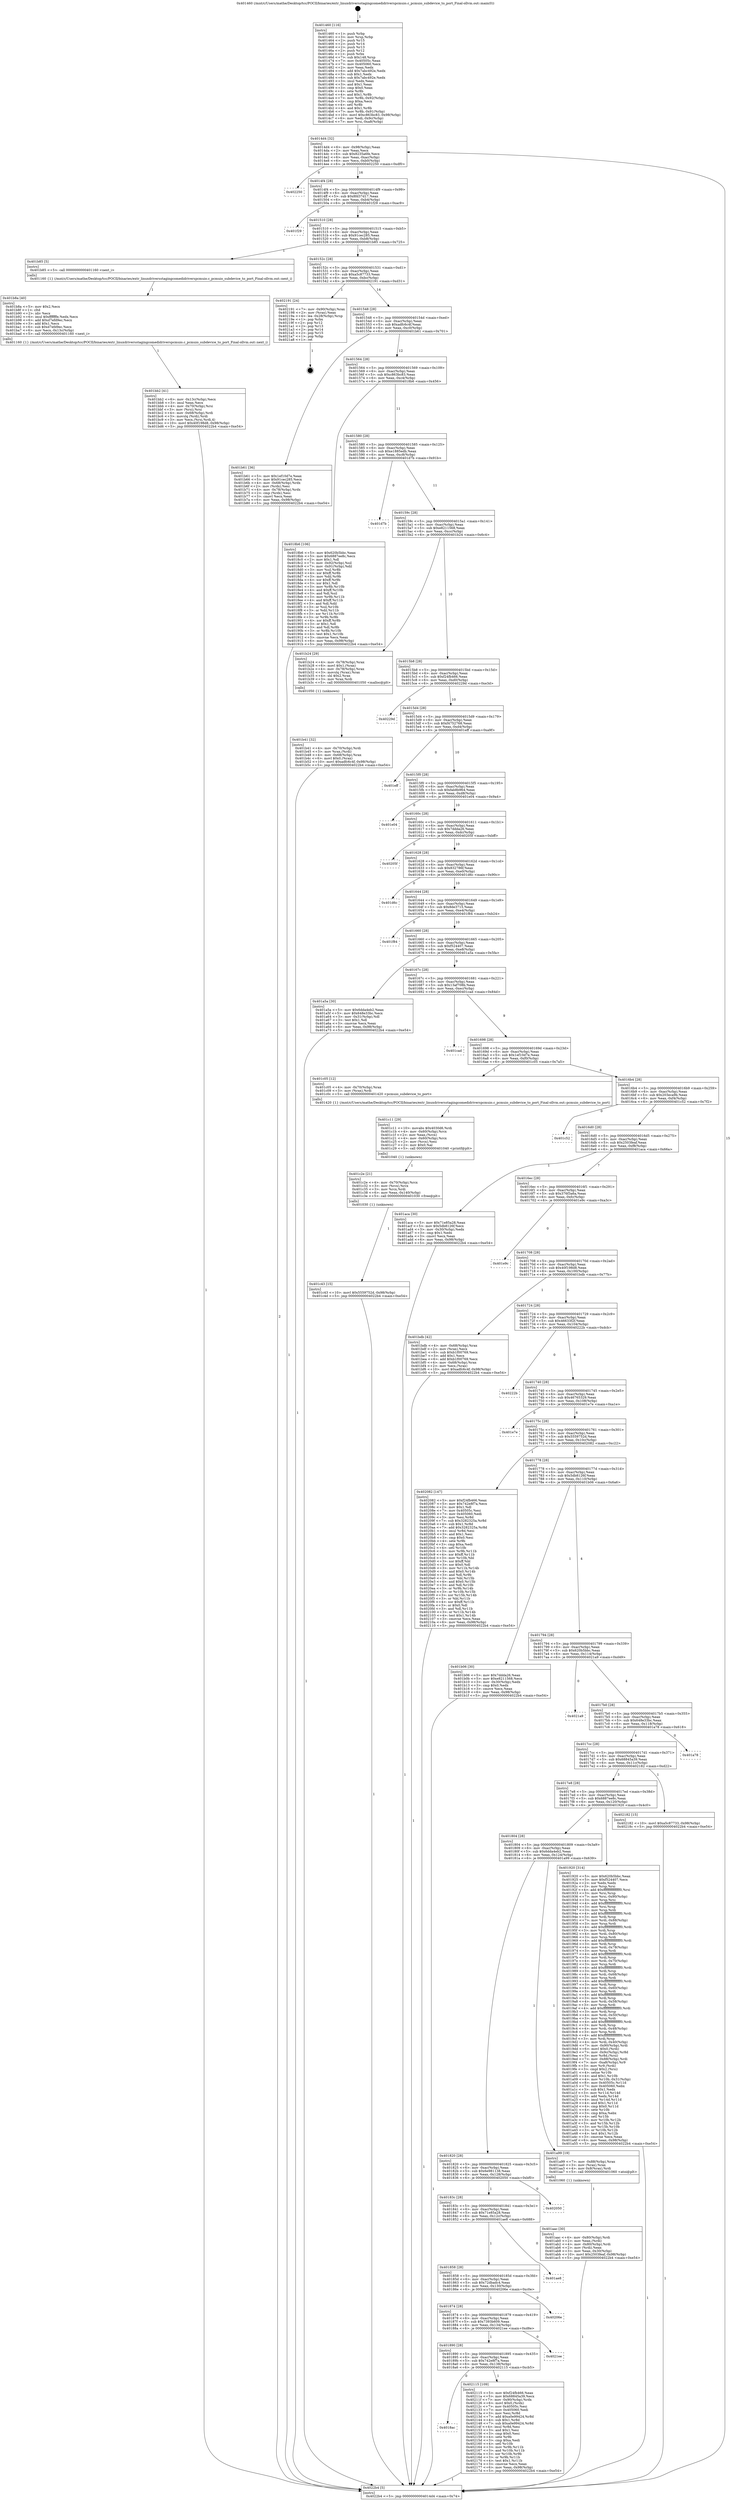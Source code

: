 digraph "0x401460" {
  label = "0x401460 (/mnt/c/Users/mathe/Desktop/tcc/POCII/binaries/extr_linuxdriversstagingcomedidriverspcmuio.c_pcmuio_subdevice_to_port_Final-ollvm.out::main(0))"
  labelloc = "t"
  node[shape=record]

  Entry [label="",width=0.3,height=0.3,shape=circle,fillcolor=black,style=filled]
  "0x4014d4" [label="{
     0x4014d4 [32]\l
     | [instrs]\l
     &nbsp;&nbsp;0x4014d4 \<+6\>: mov -0x98(%rbp),%eax\l
     &nbsp;&nbsp;0x4014da \<+2\>: mov %eax,%ecx\l
     &nbsp;&nbsp;0x4014dc \<+6\>: sub $0x8235a6fe,%ecx\l
     &nbsp;&nbsp;0x4014e2 \<+6\>: mov %eax,-0xac(%rbp)\l
     &nbsp;&nbsp;0x4014e8 \<+6\>: mov %ecx,-0xb0(%rbp)\l
     &nbsp;&nbsp;0x4014ee \<+6\>: je 0000000000402250 \<main+0xdf0\>\l
  }"]
  "0x402250" [label="{
     0x402250\l
  }", style=dashed]
  "0x4014f4" [label="{
     0x4014f4 [28]\l
     | [instrs]\l
     &nbsp;&nbsp;0x4014f4 \<+5\>: jmp 00000000004014f9 \<main+0x99\>\l
     &nbsp;&nbsp;0x4014f9 \<+6\>: mov -0xac(%rbp),%eax\l
     &nbsp;&nbsp;0x4014ff \<+5\>: sub $0x8fd37d17,%eax\l
     &nbsp;&nbsp;0x401504 \<+6\>: mov %eax,-0xb4(%rbp)\l
     &nbsp;&nbsp;0x40150a \<+6\>: je 0000000000401f29 \<main+0xac9\>\l
  }"]
  Exit [label="",width=0.3,height=0.3,shape=circle,fillcolor=black,style=filled,peripheries=2]
  "0x401f29" [label="{
     0x401f29\l
  }", style=dashed]
  "0x401510" [label="{
     0x401510 [28]\l
     | [instrs]\l
     &nbsp;&nbsp;0x401510 \<+5\>: jmp 0000000000401515 \<main+0xb5\>\l
     &nbsp;&nbsp;0x401515 \<+6\>: mov -0xac(%rbp),%eax\l
     &nbsp;&nbsp;0x40151b \<+5\>: sub $0x91cec285,%eax\l
     &nbsp;&nbsp;0x401520 \<+6\>: mov %eax,-0xb8(%rbp)\l
     &nbsp;&nbsp;0x401526 \<+6\>: je 0000000000401b85 \<main+0x725\>\l
  }"]
  "0x4018ac" [label="{
     0x4018ac\l
  }", style=dashed]
  "0x401b85" [label="{
     0x401b85 [5]\l
     | [instrs]\l
     &nbsp;&nbsp;0x401b85 \<+5\>: call 0000000000401160 \<next_i\>\l
     | [calls]\l
     &nbsp;&nbsp;0x401160 \{1\} (/mnt/c/Users/mathe/Desktop/tcc/POCII/binaries/extr_linuxdriversstagingcomedidriverspcmuio.c_pcmuio_subdevice_to_port_Final-ollvm.out::next_i)\l
  }"]
  "0x40152c" [label="{
     0x40152c [28]\l
     | [instrs]\l
     &nbsp;&nbsp;0x40152c \<+5\>: jmp 0000000000401531 \<main+0xd1\>\l
     &nbsp;&nbsp;0x401531 \<+6\>: mov -0xac(%rbp),%eax\l
     &nbsp;&nbsp;0x401537 \<+5\>: sub $0xa5c87733,%eax\l
     &nbsp;&nbsp;0x40153c \<+6\>: mov %eax,-0xbc(%rbp)\l
     &nbsp;&nbsp;0x401542 \<+6\>: je 0000000000402191 \<main+0xd31\>\l
  }"]
  "0x402115" [label="{
     0x402115 [109]\l
     | [instrs]\l
     &nbsp;&nbsp;0x402115 \<+5\>: mov $0xf24fb466,%eax\l
     &nbsp;&nbsp;0x40211a \<+5\>: mov $0x68845a39,%ecx\l
     &nbsp;&nbsp;0x40211f \<+7\>: mov -0x90(%rbp),%rdx\l
     &nbsp;&nbsp;0x402126 \<+6\>: movl $0x0,(%rdx)\l
     &nbsp;&nbsp;0x40212c \<+7\>: mov 0x40505c,%esi\l
     &nbsp;&nbsp;0x402133 \<+7\>: mov 0x405060,%edi\l
     &nbsp;&nbsp;0x40213a \<+3\>: mov %esi,%r8d\l
     &nbsp;&nbsp;0x40213d \<+7\>: add $0xa0e99424,%r8d\l
     &nbsp;&nbsp;0x402144 \<+4\>: sub $0x1,%r8d\l
     &nbsp;&nbsp;0x402148 \<+7\>: sub $0xa0e99424,%r8d\l
     &nbsp;&nbsp;0x40214f \<+4\>: imul %r8d,%esi\l
     &nbsp;&nbsp;0x402153 \<+3\>: and $0x1,%esi\l
     &nbsp;&nbsp;0x402156 \<+3\>: cmp $0x0,%esi\l
     &nbsp;&nbsp;0x402159 \<+4\>: sete %r9b\l
     &nbsp;&nbsp;0x40215d \<+3\>: cmp $0xa,%edi\l
     &nbsp;&nbsp;0x402160 \<+4\>: setl %r10b\l
     &nbsp;&nbsp;0x402164 \<+3\>: mov %r9b,%r11b\l
     &nbsp;&nbsp;0x402167 \<+3\>: and %r10b,%r11b\l
     &nbsp;&nbsp;0x40216a \<+3\>: xor %r10b,%r9b\l
     &nbsp;&nbsp;0x40216d \<+3\>: or %r9b,%r11b\l
     &nbsp;&nbsp;0x402170 \<+4\>: test $0x1,%r11b\l
     &nbsp;&nbsp;0x402174 \<+3\>: cmovne %ecx,%eax\l
     &nbsp;&nbsp;0x402177 \<+6\>: mov %eax,-0x98(%rbp)\l
     &nbsp;&nbsp;0x40217d \<+5\>: jmp 00000000004022b4 \<main+0xe54\>\l
  }"]
  "0x402191" [label="{
     0x402191 [24]\l
     | [instrs]\l
     &nbsp;&nbsp;0x402191 \<+7\>: mov -0x90(%rbp),%rax\l
     &nbsp;&nbsp;0x402198 \<+2\>: mov (%rax),%eax\l
     &nbsp;&nbsp;0x40219a \<+4\>: lea -0x28(%rbp),%rsp\l
     &nbsp;&nbsp;0x40219e \<+1\>: pop %rbx\l
     &nbsp;&nbsp;0x40219f \<+2\>: pop %r12\l
     &nbsp;&nbsp;0x4021a1 \<+2\>: pop %r13\l
     &nbsp;&nbsp;0x4021a3 \<+2\>: pop %r14\l
     &nbsp;&nbsp;0x4021a5 \<+2\>: pop %r15\l
     &nbsp;&nbsp;0x4021a7 \<+1\>: pop %rbp\l
     &nbsp;&nbsp;0x4021a8 \<+1\>: ret\l
  }"]
  "0x401548" [label="{
     0x401548 [28]\l
     | [instrs]\l
     &nbsp;&nbsp;0x401548 \<+5\>: jmp 000000000040154d \<main+0xed\>\l
     &nbsp;&nbsp;0x40154d \<+6\>: mov -0xac(%rbp),%eax\l
     &nbsp;&nbsp;0x401553 \<+5\>: sub $0xadfc6c4f,%eax\l
     &nbsp;&nbsp;0x401558 \<+6\>: mov %eax,-0xc0(%rbp)\l
     &nbsp;&nbsp;0x40155e \<+6\>: je 0000000000401b61 \<main+0x701\>\l
  }"]
  "0x401890" [label="{
     0x401890 [28]\l
     | [instrs]\l
     &nbsp;&nbsp;0x401890 \<+5\>: jmp 0000000000401895 \<main+0x435\>\l
     &nbsp;&nbsp;0x401895 \<+6\>: mov -0xac(%rbp),%eax\l
     &nbsp;&nbsp;0x40189b \<+5\>: sub $0x742e8f7a,%eax\l
     &nbsp;&nbsp;0x4018a0 \<+6\>: mov %eax,-0x138(%rbp)\l
     &nbsp;&nbsp;0x4018a6 \<+6\>: je 0000000000402115 \<main+0xcb5\>\l
  }"]
  "0x401b61" [label="{
     0x401b61 [36]\l
     | [instrs]\l
     &nbsp;&nbsp;0x401b61 \<+5\>: mov $0x1ef10d7e,%eax\l
     &nbsp;&nbsp;0x401b66 \<+5\>: mov $0x91cec285,%ecx\l
     &nbsp;&nbsp;0x401b6b \<+4\>: mov -0x68(%rbp),%rdx\l
     &nbsp;&nbsp;0x401b6f \<+2\>: mov (%rdx),%esi\l
     &nbsp;&nbsp;0x401b71 \<+4\>: mov -0x78(%rbp),%rdx\l
     &nbsp;&nbsp;0x401b75 \<+2\>: cmp (%rdx),%esi\l
     &nbsp;&nbsp;0x401b77 \<+3\>: cmovl %ecx,%eax\l
     &nbsp;&nbsp;0x401b7a \<+6\>: mov %eax,-0x98(%rbp)\l
     &nbsp;&nbsp;0x401b80 \<+5\>: jmp 00000000004022b4 \<main+0xe54\>\l
  }"]
  "0x401564" [label="{
     0x401564 [28]\l
     | [instrs]\l
     &nbsp;&nbsp;0x401564 \<+5\>: jmp 0000000000401569 \<main+0x109\>\l
     &nbsp;&nbsp;0x401569 \<+6\>: mov -0xac(%rbp),%eax\l
     &nbsp;&nbsp;0x40156f \<+5\>: sub $0xc863bc83,%eax\l
     &nbsp;&nbsp;0x401574 \<+6\>: mov %eax,-0xc4(%rbp)\l
     &nbsp;&nbsp;0x40157a \<+6\>: je 00000000004018b6 \<main+0x456\>\l
  }"]
  "0x4021ee" [label="{
     0x4021ee\l
  }", style=dashed]
  "0x4018b6" [label="{
     0x4018b6 [106]\l
     | [instrs]\l
     &nbsp;&nbsp;0x4018b6 \<+5\>: mov $0x620b5bbc,%eax\l
     &nbsp;&nbsp;0x4018bb \<+5\>: mov $0x6887ee8c,%ecx\l
     &nbsp;&nbsp;0x4018c0 \<+2\>: mov $0x1,%dl\l
     &nbsp;&nbsp;0x4018c2 \<+7\>: mov -0x92(%rbp),%sil\l
     &nbsp;&nbsp;0x4018c9 \<+7\>: mov -0x91(%rbp),%dil\l
     &nbsp;&nbsp;0x4018d0 \<+3\>: mov %sil,%r8b\l
     &nbsp;&nbsp;0x4018d3 \<+4\>: xor $0xff,%r8b\l
     &nbsp;&nbsp;0x4018d7 \<+3\>: mov %dil,%r9b\l
     &nbsp;&nbsp;0x4018da \<+4\>: xor $0xff,%r9b\l
     &nbsp;&nbsp;0x4018de \<+3\>: xor $0x1,%dl\l
     &nbsp;&nbsp;0x4018e1 \<+3\>: mov %r8b,%r10b\l
     &nbsp;&nbsp;0x4018e4 \<+4\>: and $0xff,%r10b\l
     &nbsp;&nbsp;0x4018e8 \<+3\>: and %dl,%sil\l
     &nbsp;&nbsp;0x4018eb \<+3\>: mov %r9b,%r11b\l
     &nbsp;&nbsp;0x4018ee \<+4\>: and $0xff,%r11b\l
     &nbsp;&nbsp;0x4018f2 \<+3\>: and %dl,%dil\l
     &nbsp;&nbsp;0x4018f5 \<+3\>: or %sil,%r10b\l
     &nbsp;&nbsp;0x4018f8 \<+3\>: or %dil,%r11b\l
     &nbsp;&nbsp;0x4018fb \<+3\>: xor %r11b,%r10b\l
     &nbsp;&nbsp;0x4018fe \<+3\>: or %r9b,%r8b\l
     &nbsp;&nbsp;0x401901 \<+4\>: xor $0xff,%r8b\l
     &nbsp;&nbsp;0x401905 \<+3\>: or $0x1,%dl\l
     &nbsp;&nbsp;0x401908 \<+3\>: and %dl,%r8b\l
     &nbsp;&nbsp;0x40190b \<+3\>: or %r8b,%r10b\l
     &nbsp;&nbsp;0x40190e \<+4\>: test $0x1,%r10b\l
     &nbsp;&nbsp;0x401912 \<+3\>: cmovne %ecx,%eax\l
     &nbsp;&nbsp;0x401915 \<+6\>: mov %eax,-0x98(%rbp)\l
     &nbsp;&nbsp;0x40191b \<+5\>: jmp 00000000004022b4 \<main+0xe54\>\l
  }"]
  "0x401580" [label="{
     0x401580 [28]\l
     | [instrs]\l
     &nbsp;&nbsp;0x401580 \<+5\>: jmp 0000000000401585 \<main+0x125\>\l
     &nbsp;&nbsp;0x401585 \<+6\>: mov -0xac(%rbp),%eax\l
     &nbsp;&nbsp;0x40158b \<+5\>: sub $0xe1885edb,%eax\l
     &nbsp;&nbsp;0x401590 \<+6\>: mov %eax,-0xc8(%rbp)\l
     &nbsp;&nbsp;0x401596 \<+6\>: je 0000000000401d7b \<main+0x91b\>\l
  }"]
  "0x4022b4" [label="{
     0x4022b4 [5]\l
     | [instrs]\l
     &nbsp;&nbsp;0x4022b4 \<+5\>: jmp 00000000004014d4 \<main+0x74\>\l
  }"]
  "0x401460" [label="{
     0x401460 [116]\l
     | [instrs]\l
     &nbsp;&nbsp;0x401460 \<+1\>: push %rbp\l
     &nbsp;&nbsp;0x401461 \<+3\>: mov %rsp,%rbp\l
     &nbsp;&nbsp;0x401464 \<+2\>: push %r15\l
     &nbsp;&nbsp;0x401466 \<+2\>: push %r14\l
     &nbsp;&nbsp;0x401468 \<+2\>: push %r13\l
     &nbsp;&nbsp;0x40146a \<+2\>: push %r12\l
     &nbsp;&nbsp;0x40146c \<+1\>: push %rbx\l
     &nbsp;&nbsp;0x40146d \<+7\>: sub $0x148,%rsp\l
     &nbsp;&nbsp;0x401474 \<+7\>: mov 0x40505c,%eax\l
     &nbsp;&nbsp;0x40147b \<+7\>: mov 0x405060,%ecx\l
     &nbsp;&nbsp;0x401482 \<+2\>: mov %eax,%edx\l
     &nbsp;&nbsp;0x401484 \<+6\>: add $0x7abc492e,%edx\l
     &nbsp;&nbsp;0x40148a \<+3\>: sub $0x1,%edx\l
     &nbsp;&nbsp;0x40148d \<+6\>: sub $0x7abc492e,%edx\l
     &nbsp;&nbsp;0x401493 \<+3\>: imul %edx,%eax\l
     &nbsp;&nbsp;0x401496 \<+3\>: and $0x1,%eax\l
     &nbsp;&nbsp;0x401499 \<+3\>: cmp $0x0,%eax\l
     &nbsp;&nbsp;0x40149c \<+4\>: sete %r8b\l
     &nbsp;&nbsp;0x4014a0 \<+4\>: and $0x1,%r8b\l
     &nbsp;&nbsp;0x4014a4 \<+7\>: mov %r8b,-0x92(%rbp)\l
     &nbsp;&nbsp;0x4014ab \<+3\>: cmp $0xa,%ecx\l
     &nbsp;&nbsp;0x4014ae \<+4\>: setl %r8b\l
     &nbsp;&nbsp;0x4014b2 \<+4\>: and $0x1,%r8b\l
     &nbsp;&nbsp;0x4014b6 \<+7\>: mov %r8b,-0x91(%rbp)\l
     &nbsp;&nbsp;0x4014bd \<+10\>: movl $0xc863bc83,-0x98(%rbp)\l
     &nbsp;&nbsp;0x4014c7 \<+6\>: mov %edi,-0x9c(%rbp)\l
     &nbsp;&nbsp;0x4014cd \<+7\>: mov %rsi,-0xa8(%rbp)\l
  }"]
  "0x401874" [label="{
     0x401874 [28]\l
     | [instrs]\l
     &nbsp;&nbsp;0x401874 \<+5\>: jmp 0000000000401879 \<main+0x419\>\l
     &nbsp;&nbsp;0x401879 \<+6\>: mov -0xac(%rbp),%eax\l
     &nbsp;&nbsp;0x40187f \<+5\>: sub $0x7393b609,%eax\l
     &nbsp;&nbsp;0x401884 \<+6\>: mov %eax,-0x134(%rbp)\l
     &nbsp;&nbsp;0x40188a \<+6\>: je 00000000004021ee \<main+0xd8e\>\l
  }"]
  "0x401d7b" [label="{
     0x401d7b\l
  }", style=dashed]
  "0x40159c" [label="{
     0x40159c [28]\l
     | [instrs]\l
     &nbsp;&nbsp;0x40159c \<+5\>: jmp 00000000004015a1 \<main+0x141\>\l
     &nbsp;&nbsp;0x4015a1 \<+6\>: mov -0xac(%rbp),%eax\l
     &nbsp;&nbsp;0x4015a7 \<+5\>: sub $0xe8211568,%eax\l
     &nbsp;&nbsp;0x4015ac \<+6\>: mov %eax,-0xcc(%rbp)\l
     &nbsp;&nbsp;0x4015b2 \<+6\>: je 0000000000401b24 \<main+0x6c4\>\l
  }"]
  "0x40206e" [label="{
     0x40206e\l
  }", style=dashed]
  "0x401b24" [label="{
     0x401b24 [29]\l
     | [instrs]\l
     &nbsp;&nbsp;0x401b24 \<+4\>: mov -0x78(%rbp),%rax\l
     &nbsp;&nbsp;0x401b28 \<+6\>: movl $0x1,(%rax)\l
     &nbsp;&nbsp;0x401b2e \<+4\>: mov -0x78(%rbp),%rax\l
     &nbsp;&nbsp;0x401b32 \<+3\>: movslq (%rax),%rax\l
     &nbsp;&nbsp;0x401b35 \<+4\>: shl $0x2,%rax\l
     &nbsp;&nbsp;0x401b39 \<+3\>: mov %rax,%rdi\l
     &nbsp;&nbsp;0x401b3c \<+5\>: call 0000000000401050 \<malloc@plt\>\l
     | [calls]\l
     &nbsp;&nbsp;0x401050 \{1\} (unknown)\l
  }"]
  "0x4015b8" [label="{
     0x4015b8 [28]\l
     | [instrs]\l
     &nbsp;&nbsp;0x4015b8 \<+5\>: jmp 00000000004015bd \<main+0x15d\>\l
     &nbsp;&nbsp;0x4015bd \<+6\>: mov -0xac(%rbp),%eax\l
     &nbsp;&nbsp;0x4015c3 \<+5\>: sub $0xf24fb466,%eax\l
     &nbsp;&nbsp;0x4015c8 \<+6\>: mov %eax,-0xd0(%rbp)\l
     &nbsp;&nbsp;0x4015ce \<+6\>: je 000000000040229d \<main+0xe3d\>\l
  }"]
  "0x401858" [label="{
     0x401858 [28]\l
     | [instrs]\l
     &nbsp;&nbsp;0x401858 \<+5\>: jmp 000000000040185d \<main+0x3fd\>\l
     &nbsp;&nbsp;0x40185d \<+6\>: mov -0xac(%rbp),%eax\l
     &nbsp;&nbsp;0x401863 \<+5\>: sub $0x72dbadc4,%eax\l
     &nbsp;&nbsp;0x401868 \<+6\>: mov %eax,-0x130(%rbp)\l
     &nbsp;&nbsp;0x40186e \<+6\>: je 000000000040206e \<main+0xc0e\>\l
  }"]
  "0x40229d" [label="{
     0x40229d\l
  }", style=dashed]
  "0x4015d4" [label="{
     0x4015d4 [28]\l
     | [instrs]\l
     &nbsp;&nbsp;0x4015d4 \<+5\>: jmp 00000000004015d9 \<main+0x179\>\l
     &nbsp;&nbsp;0x4015d9 \<+6\>: mov -0xac(%rbp),%eax\l
     &nbsp;&nbsp;0x4015df \<+5\>: sub $0xf4752768,%eax\l
     &nbsp;&nbsp;0x4015e4 \<+6\>: mov %eax,-0xd4(%rbp)\l
     &nbsp;&nbsp;0x4015ea \<+6\>: je 0000000000401eff \<main+0xa9f\>\l
  }"]
  "0x401ae8" [label="{
     0x401ae8\l
  }", style=dashed]
  "0x401eff" [label="{
     0x401eff\l
  }", style=dashed]
  "0x4015f0" [label="{
     0x4015f0 [28]\l
     | [instrs]\l
     &nbsp;&nbsp;0x4015f0 \<+5\>: jmp 00000000004015f5 \<main+0x195\>\l
     &nbsp;&nbsp;0x4015f5 \<+6\>: mov -0xac(%rbp),%eax\l
     &nbsp;&nbsp;0x4015fb \<+5\>: sub $0xfab8b964,%eax\l
     &nbsp;&nbsp;0x401600 \<+6\>: mov %eax,-0xd8(%rbp)\l
     &nbsp;&nbsp;0x401606 \<+6\>: je 0000000000401e04 \<main+0x9a4\>\l
  }"]
  "0x40183c" [label="{
     0x40183c [28]\l
     | [instrs]\l
     &nbsp;&nbsp;0x40183c \<+5\>: jmp 0000000000401841 \<main+0x3e1\>\l
     &nbsp;&nbsp;0x401841 \<+6\>: mov -0xac(%rbp),%eax\l
     &nbsp;&nbsp;0x401847 \<+5\>: sub $0x71e85a28,%eax\l
     &nbsp;&nbsp;0x40184c \<+6\>: mov %eax,-0x12c(%rbp)\l
     &nbsp;&nbsp;0x401852 \<+6\>: je 0000000000401ae8 \<main+0x688\>\l
  }"]
  "0x401e04" [label="{
     0x401e04\l
  }", style=dashed]
  "0x40160c" [label="{
     0x40160c [28]\l
     | [instrs]\l
     &nbsp;&nbsp;0x40160c \<+5\>: jmp 0000000000401611 \<main+0x1b1\>\l
     &nbsp;&nbsp;0x401611 \<+6\>: mov -0xac(%rbp),%eax\l
     &nbsp;&nbsp;0x401617 \<+5\>: sub $0x7ddda26,%eax\l
     &nbsp;&nbsp;0x40161c \<+6\>: mov %eax,-0xdc(%rbp)\l
     &nbsp;&nbsp;0x401622 \<+6\>: je 000000000040205f \<main+0xbff\>\l
  }"]
  "0x402050" [label="{
     0x402050\l
  }", style=dashed]
  "0x40205f" [label="{
     0x40205f\l
  }", style=dashed]
  "0x401628" [label="{
     0x401628 [28]\l
     | [instrs]\l
     &nbsp;&nbsp;0x401628 \<+5\>: jmp 000000000040162d \<main+0x1cd\>\l
     &nbsp;&nbsp;0x40162d \<+6\>: mov -0xac(%rbp),%eax\l
     &nbsp;&nbsp;0x401633 \<+5\>: sub $0x832786f,%eax\l
     &nbsp;&nbsp;0x401638 \<+6\>: mov %eax,-0xe0(%rbp)\l
     &nbsp;&nbsp;0x40163e \<+6\>: je 0000000000401d6c \<main+0x90c\>\l
  }"]
  "0x401c43" [label="{
     0x401c43 [15]\l
     | [instrs]\l
     &nbsp;&nbsp;0x401c43 \<+10\>: movl $0x5559752d,-0x98(%rbp)\l
     &nbsp;&nbsp;0x401c4d \<+5\>: jmp 00000000004022b4 \<main+0xe54\>\l
  }"]
  "0x401d6c" [label="{
     0x401d6c\l
  }", style=dashed]
  "0x401644" [label="{
     0x401644 [28]\l
     | [instrs]\l
     &nbsp;&nbsp;0x401644 \<+5\>: jmp 0000000000401649 \<main+0x1e9\>\l
     &nbsp;&nbsp;0x401649 \<+6\>: mov -0xac(%rbp),%eax\l
     &nbsp;&nbsp;0x40164f \<+5\>: sub $0x8de3715,%eax\l
     &nbsp;&nbsp;0x401654 \<+6\>: mov %eax,-0xe4(%rbp)\l
     &nbsp;&nbsp;0x40165a \<+6\>: je 0000000000401f84 \<main+0xb24\>\l
  }"]
  "0x401c2e" [label="{
     0x401c2e [21]\l
     | [instrs]\l
     &nbsp;&nbsp;0x401c2e \<+4\>: mov -0x70(%rbp),%rcx\l
     &nbsp;&nbsp;0x401c32 \<+3\>: mov (%rcx),%rcx\l
     &nbsp;&nbsp;0x401c35 \<+3\>: mov %rcx,%rdi\l
     &nbsp;&nbsp;0x401c38 \<+6\>: mov %eax,-0x140(%rbp)\l
     &nbsp;&nbsp;0x401c3e \<+5\>: call 0000000000401030 \<free@plt\>\l
     | [calls]\l
     &nbsp;&nbsp;0x401030 \{1\} (unknown)\l
  }"]
  "0x401f84" [label="{
     0x401f84\l
  }", style=dashed]
  "0x401660" [label="{
     0x401660 [28]\l
     | [instrs]\l
     &nbsp;&nbsp;0x401660 \<+5\>: jmp 0000000000401665 \<main+0x205\>\l
     &nbsp;&nbsp;0x401665 \<+6\>: mov -0xac(%rbp),%eax\l
     &nbsp;&nbsp;0x40166b \<+5\>: sub $0xf524407,%eax\l
     &nbsp;&nbsp;0x401670 \<+6\>: mov %eax,-0xe8(%rbp)\l
     &nbsp;&nbsp;0x401676 \<+6\>: je 0000000000401a5a \<main+0x5fa\>\l
  }"]
  "0x401c11" [label="{
     0x401c11 [29]\l
     | [instrs]\l
     &nbsp;&nbsp;0x401c11 \<+10\>: movabs $0x4030d6,%rdi\l
     &nbsp;&nbsp;0x401c1b \<+4\>: mov -0x60(%rbp),%rcx\l
     &nbsp;&nbsp;0x401c1f \<+2\>: mov %eax,(%rcx)\l
     &nbsp;&nbsp;0x401c21 \<+4\>: mov -0x60(%rbp),%rcx\l
     &nbsp;&nbsp;0x401c25 \<+2\>: mov (%rcx),%esi\l
     &nbsp;&nbsp;0x401c27 \<+2\>: mov $0x0,%al\l
     &nbsp;&nbsp;0x401c29 \<+5\>: call 0000000000401040 \<printf@plt\>\l
     | [calls]\l
     &nbsp;&nbsp;0x401040 \{1\} (unknown)\l
  }"]
  "0x401a5a" [label="{
     0x401a5a [30]\l
     | [instrs]\l
     &nbsp;&nbsp;0x401a5a \<+5\>: mov $0x6dda4eb2,%eax\l
     &nbsp;&nbsp;0x401a5f \<+5\>: mov $0x648e33bc,%ecx\l
     &nbsp;&nbsp;0x401a64 \<+3\>: mov -0x31(%rbp),%dl\l
     &nbsp;&nbsp;0x401a67 \<+3\>: test $0x1,%dl\l
     &nbsp;&nbsp;0x401a6a \<+3\>: cmovne %ecx,%eax\l
     &nbsp;&nbsp;0x401a6d \<+6\>: mov %eax,-0x98(%rbp)\l
     &nbsp;&nbsp;0x401a73 \<+5\>: jmp 00000000004022b4 \<main+0xe54\>\l
  }"]
  "0x40167c" [label="{
     0x40167c [28]\l
     | [instrs]\l
     &nbsp;&nbsp;0x40167c \<+5\>: jmp 0000000000401681 \<main+0x221\>\l
     &nbsp;&nbsp;0x401681 \<+6\>: mov -0xac(%rbp),%eax\l
     &nbsp;&nbsp;0x401687 \<+5\>: sub $0x13af708b,%eax\l
     &nbsp;&nbsp;0x40168c \<+6\>: mov %eax,-0xec(%rbp)\l
     &nbsp;&nbsp;0x401692 \<+6\>: je 0000000000401cad \<main+0x84d\>\l
  }"]
  "0x401bb2" [label="{
     0x401bb2 [41]\l
     | [instrs]\l
     &nbsp;&nbsp;0x401bb2 \<+6\>: mov -0x13c(%rbp),%ecx\l
     &nbsp;&nbsp;0x401bb8 \<+3\>: imul %eax,%ecx\l
     &nbsp;&nbsp;0x401bbb \<+4\>: mov -0x70(%rbp),%rsi\l
     &nbsp;&nbsp;0x401bbf \<+3\>: mov (%rsi),%rsi\l
     &nbsp;&nbsp;0x401bc2 \<+4\>: mov -0x68(%rbp),%rdi\l
     &nbsp;&nbsp;0x401bc6 \<+3\>: movslq (%rdi),%rdi\l
     &nbsp;&nbsp;0x401bc9 \<+3\>: mov %ecx,(%rsi,%rdi,4)\l
     &nbsp;&nbsp;0x401bcc \<+10\>: movl $0x40f198d8,-0x98(%rbp)\l
     &nbsp;&nbsp;0x401bd6 \<+5\>: jmp 00000000004022b4 \<main+0xe54\>\l
  }"]
  "0x401cad" [label="{
     0x401cad\l
  }", style=dashed]
  "0x401698" [label="{
     0x401698 [28]\l
     | [instrs]\l
     &nbsp;&nbsp;0x401698 \<+5\>: jmp 000000000040169d \<main+0x23d\>\l
     &nbsp;&nbsp;0x40169d \<+6\>: mov -0xac(%rbp),%eax\l
     &nbsp;&nbsp;0x4016a3 \<+5\>: sub $0x1ef10d7e,%eax\l
     &nbsp;&nbsp;0x4016a8 \<+6\>: mov %eax,-0xf0(%rbp)\l
     &nbsp;&nbsp;0x4016ae \<+6\>: je 0000000000401c05 \<main+0x7a5\>\l
  }"]
  "0x401b8a" [label="{
     0x401b8a [40]\l
     | [instrs]\l
     &nbsp;&nbsp;0x401b8a \<+5\>: mov $0x2,%ecx\l
     &nbsp;&nbsp;0x401b8f \<+1\>: cltd\l
     &nbsp;&nbsp;0x401b90 \<+2\>: idiv %ecx\l
     &nbsp;&nbsp;0x401b92 \<+6\>: imul $0xfffffffe,%edx,%ecx\l
     &nbsp;&nbsp;0x401b98 \<+6\>: add $0xd7efd9ec,%ecx\l
     &nbsp;&nbsp;0x401b9e \<+3\>: add $0x1,%ecx\l
     &nbsp;&nbsp;0x401ba1 \<+6\>: sub $0xd7efd9ec,%ecx\l
     &nbsp;&nbsp;0x401ba7 \<+6\>: mov %ecx,-0x13c(%rbp)\l
     &nbsp;&nbsp;0x401bad \<+5\>: call 0000000000401160 \<next_i\>\l
     | [calls]\l
     &nbsp;&nbsp;0x401160 \{1\} (/mnt/c/Users/mathe/Desktop/tcc/POCII/binaries/extr_linuxdriversstagingcomedidriverspcmuio.c_pcmuio_subdevice_to_port_Final-ollvm.out::next_i)\l
  }"]
  "0x401c05" [label="{
     0x401c05 [12]\l
     | [instrs]\l
     &nbsp;&nbsp;0x401c05 \<+4\>: mov -0x70(%rbp),%rax\l
     &nbsp;&nbsp;0x401c09 \<+3\>: mov (%rax),%rdi\l
     &nbsp;&nbsp;0x401c0c \<+5\>: call 0000000000401420 \<pcmuio_subdevice_to_port\>\l
     | [calls]\l
     &nbsp;&nbsp;0x401420 \{1\} (/mnt/c/Users/mathe/Desktop/tcc/POCII/binaries/extr_linuxdriversstagingcomedidriverspcmuio.c_pcmuio_subdevice_to_port_Final-ollvm.out::pcmuio_subdevice_to_port)\l
  }"]
  "0x4016b4" [label="{
     0x4016b4 [28]\l
     | [instrs]\l
     &nbsp;&nbsp;0x4016b4 \<+5\>: jmp 00000000004016b9 \<main+0x259\>\l
     &nbsp;&nbsp;0x4016b9 \<+6\>: mov -0xac(%rbp),%eax\l
     &nbsp;&nbsp;0x4016bf \<+5\>: sub $0x203eca9b,%eax\l
     &nbsp;&nbsp;0x4016c4 \<+6\>: mov %eax,-0xf4(%rbp)\l
     &nbsp;&nbsp;0x4016ca \<+6\>: je 0000000000401c52 \<main+0x7f2\>\l
  }"]
  "0x401b41" [label="{
     0x401b41 [32]\l
     | [instrs]\l
     &nbsp;&nbsp;0x401b41 \<+4\>: mov -0x70(%rbp),%rdi\l
     &nbsp;&nbsp;0x401b45 \<+3\>: mov %rax,(%rdi)\l
     &nbsp;&nbsp;0x401b48 \<+4\>: mov -0x68(%rbp),%rax\l
     &nbsp;&nbsp;0x401b4c \<+6\>: movl $0x0,(%rax)\l
     &nbsp;&nbsp;0x401b52 \<+10\>: movl $0xadfc6c4f,-0x98(%rbp)\l
     &nbsp;&nbsp;0x401b5c \<+5\>: jmp 00000000004022b4 \<main+0xe54\>\l
  }"]
  "0x401c52" [label="{
     0x401c52\l
  }", style=dashed]
  "0x4016d0" [label="{
     0x4016d0 [28]\l
     | [instrs]\l
     &nbsp;&nbsp;0x4016d0 \<+5\>: jmp 00000000004016d5 \<main+0x275\>\l
     &nbsp;&nbsp;0x4016d5 \<+6\>: mov -0xac(%rbp),%eax\l
     &nbsp;&nbsp;0x4016db \<+5\>: sub $0x2503feaf,%eax\l
     &nbsp;&nbsp;0x4016e0 \<+6\>: mov %eax,-0xf8(%rbp)\l
     &nbsp;&nbsp;0x4016e6 \<+6\>: je 0000000000401aca \<main+0x66a\>\l
  }"]
  "0x401aac" [label="{
     0x401aac [30]\l
     | [instrs]\l
     &nbsp;&nbsp;0x401aac \<+4\>: mov -0x80(%rbp),%rdi\l
     &nbsp;&nbsp;0x401ab0 \<+2\>: mov %eax,(%rdi)\l
     &nbsp;&nbsp;0x401ab2 \<+4\>: mov -0x80(%rbp),%rdi\l
     &nbsp;&nbsp;0x401ab6 \<+2\>: mov (%rdi),%eax\l
     &nbsp;&nbsp;0x401ab8 \<+3\>: mov %eax,-0x30(%rbp)\l
     &nbsp;&nbsp;0x401abb \<+10\>: movl $0x2503feaf,-0x98(%rbp)\l
     &nbsp;&nbsp;0x401ac5 \<+5\>: jmp 00000000004022b4 \<main+0xe54\>\l
  }"]
  "0x401aca" [label="{
     0x401aca [30]\l
     | [instrs]\l
     &nbsp;&nbsp;0x401aca \<+5\>: mov $0x71e85a28,%eax\l
     &nbsp;&nbsp;0x401acf \<+5\>: mov $0x5db8126f,%ecx\l
     &nbsp;&nbsp;0x401ad4 \<+3\>: mov -0x30(%rbp),%edx\l
     &nbsp;&nbsp;0x401ad7 \<+3\>: cmp $0x1,%edx\l
     &nbsp;&nbsp;0x401ada \<+3\>: cmovl %ecx,%eax\l
     &nbsp;&nbsp;0x401add \<+6\>: mov %eax,-0x98(%rbp)\l
     &nbsp;&nbsp;0x401ae3 \<+5\>: jmp 00000000004022b4 \<main+0xe54\>\l
  }"]
  "0x4016ec" [label="{
     0x4016ec [28]\l
     | [instrs]\l
     &nbsp;&nbsp;0x4016ec \<+5\>: jmp 00000000004016f1 \<main+0x291\>\l
     &nbsp;&nbsp;0x4016f1 \<+6\>: mov -0xac(%rbp),%eax\l
     &nbsp;&nbsp;0x4016f7 \<+5\>: sub $0x376f3a6a,%eax\l
     &nbsp;&nbsp;0x4016fc \<+6\>: mov %eax,-0xfc(%rbp)\l
     &nbsp;&nbsp;0x401702 \<+6\>: je 0000000000401e9c \<main+0xa3c\>\l
  }"]
  "0x401820" [label="{
     0x401820 [28]\l
     | [instrs]\l
     &nbsp;&nbsp;0x401820 \<+5\>: jmp 0000000000401825 \<main+0x3c5\>\l
     &nbsp;&nbsp;0x401825 \<+6\>: mov -0xac(%rbp),%eax\l
     &nbsp;&nbsp;0x40182b \<+5\>: sub $0x6e981138,%eax\l
     &nbsp;&nbsp;0x401830 \<+6\>: mov %eax,-0x128(%rbp)\l
     &nbsp;&nbsp;0x401836 \<+6\>: je 0000000000402050 \<main+0xbf0\>\l
  }"]
  "0x401e9c" [label="{
     0x401e9c\l
  }", style=dashed]
  "0x401708" [label="{
     0x401708 [28]\l
     | [instrs]\l
     &nbsp;&nbsp;0x401708 \<+5\>: jmp 000000000040170d \<main+0x2ad\>\l
     &nbsp;&nbsp;0x40170d \<+6\>: mov -0xac(%rbp),%eax\l
     &nbsp;&nbsp;0x401713 \<+5\>: sub $0x40f198d8,%eax\l
     &nbsp;&nbsp;0x401718 \<+6\>: mov %eax,-0x100(%rbp)\l
     &nbsp;&nbsp;0x40171e \<+6\>: je 0000000000401bdb \<main+0x77b\>\l
  }"]
  "0x401a99" [label="{
     0x401a99 [19]\l
     | [instrs]\l
     &nbsp;&nbsp;0x401a99 \<+7\>: mov -0x88(%rbp),%rax\l
     &nbsp;&nbsp;0x401aa0 \<+3\>: mov (%rax),%rax\l
     &nbsp;&nbsp;0x401aa3 \<+4\>: mov 0x8(%rax),%rdi\l
     &nbsp;&nbsp;0x401aa7 \<+5\>: call 0000000000401060 \<atoi@plt\>\l
     | [calls]\l
     &nbsp;&nbsp;0x401060 \{1\} (unknown)\l
  }"]
  "0x401bdb" [label="{
     0x401bdb [42]\l
     | [instrs]\l
     &nbsp;&nbsp;0x401bdb \<+4\>: mov -0x68(%rbp),%rax\l
     &nbsp;&nbsp;0x401bdf \<+2\>: mov (%rax),%ecx\l
     &nbsp;&nbsp;0x401be1 \<+6\>: sub $0xb1f00769,%ecx\l
     &nbsp;&nbsp;0x401be7 \<+3\>: add $0x1,%ecx\l
     &nbsp;&nbsp;0x401bea \<+6\>: add $0xb1f00769,%ecx\l
     &nbsp;&nbsp;0x401bf0 \<+4\>: mov -0x68(%rbp),%rax\l
     &nbsp;&nbsp;0x401bf4 \<+2\>: mov %ecx,(%rax)\l
     &nbsp;&nbsp;0x401bf6 \<+10\>: movl $0xadfc6c4f,-0x98(%rbp)\l
     &nbsp;&nbsp;0x401c00 \<+5\>: jmp 00000000004022b4 \<main+0xe54\>\l
  }"]
  "0x401724" [label="{
     0x401724 [28]\l
     | [instrs]\l
     &nbsp;&nbsp;0x401724 \<+5\>: jmp 0000000000401729 \<main+0x2c9\>\l
     &nbsp;&nbsp;0x401729 \<+6\>: mov -0xac(%rbp),%eax\l
     &nbsp;&nbsp;0x40172f \<+5\>: sub $0x46633f2f,%eax\l
     &nbsp;&nbsp;0x401734 \<+6\>: mov %eax,-0x104(%rbp)\l
     &nbsp;&nbsp;0x40173a \<+6\>: je 000000000040222b \<main+0xdcb\>\l
  }"]
  "0x401804" [label="{
     0x401804 [28]\l
     | [instrs]\l
     &nbsp;&nbsp;0x401804 \<+5\>: jmp 0000000000401809 \<main+0x3a9\>\l
     &nbsp;&nbsp;0x401809 \<+6\>: mov -0xac(%rbp),%eax\l
     &nbsp;&nbsp;0x40180f \<+5\>: sub $0x6dda4eb2,%eax\l
     &nbsp;&nbsp;0x401814 \<+6\>: mov %eax,-0x124(%rbp)\l
     &nbsp;&nbsp;0x40181a \<+6\>: je 0000000000401a99 \<main+0x639\>\l
  }"]
  "0x40222b" [label="{
     0x40222b\l
  }", style=dashed]
  "0x401740" [label="{
     0x401740 [28]\l
     | [instrs]\l
     &nbsp;&nbsp;0x401740 \<+5\>: jmp 0000000000401745 \<main+0x2e5\>\l
     &nbsp;&nbsp;0x401745 \<+6\>: mov -0xac(%rbp),%eax\l
     &nbsp;&nbsp;0x40174b \<+5\>: sub $0x46765329,%eax\l
     &nbsp;&nbsp;0x401750 \<+6\>: mov %eax,-0x108(%rbp)\l
     &nbsp;&nbsp;0x401756 \<+6\>: je 0000000000401e7e \<main+0xa1e\>\l
  }"]
  "0x401920" [label="{
     0x401920 [314]\l
     | [instrs]\l
     &nbsp;&nbsp;0x401920 \<+5\>: mov $0x620b5bbc,%eax\l
     &nbsp;&nbsp;0x401925 \<+5\>: mov $0xf524407,%ecx\l
     &nbsp;&nbsp;0x40192a \<+2\>: xor %edx,%edx\l
     &nbsp;&nbsp;0x40192c \<+3\>: mov %rsp,%rsi\l
     &nbsp;&nbsp;0x40192f \<+4\>: add $0xfffffffffffffff0,%rsi\l
     &nbsp;&nbsp;0x401933 \<+3\>: mov %rsi,%rsp\l
     &nbsp;&nbsp;0x401936 \<+7\>: mov %rsi,-0x90(%rbp)\l
     &nbsp;&nbsp;0x40193d \<+3\>: mov %rsp,%rsi\l
     &nbsp;&nbsp;0x401940 \<+4\>: add $0xfffffffffffffff0,%rsi\l
     &nbsp;&nbsp;0x401944 \<+3\>: mov %rsi,%rsp\l
     &nbsp;&nbsp;0x401947 \<+3\>: mov %rsp,%rdi\l
     &nbsp;&nbsp;0x40194a \<+4\>: add $0xfffffffffffffff0,%rdi\l
     &nbsp;&nbsp;0x40194e \<+3\>: mov %rdi,%rsp\l
     &nbsp;&nbsp;0x401951 \<+7\>: mov %rdi,-0x88(%rbp)\l
     &nbsp;&nbsp;0x401958 \<+3\>: mov %rsp,%rdi\l
     &nbsp;&nbsp;0x40195b \<+4\>: add $0xfffffffffffffff0,%rdi\l
     &nbsp;&nbsp;0x40195f \<+3\>: mov %rdi,%rsp\l
     &nbsp;&nbsp;0x401962 \<+4\>: mov %rdi,-0x80(%rbp)\l
     &nbsp;&nbsp;0x401966 \<+3\>: mov %rsp,%rdi\l
     &nbsp;&nbsp;0x401969 \<+4\>: add $0xfffffffffffffff0,%rdi\l
     &nbsp;&nbsp;0x40196d \<+3\>: mov %rdi,%rsp\l
     &nbsp;&nbsp;0x401970 \<+4\>: mov %rdi,-0x78(%rbp)\l
     &nbsp;&nbsp;0x401974 \<+3\>: mov %rsp,%rdi\l
     &nbsp;&nbsp;0x401977 \<+4\>: add $0xfffffffffffffff0,%rdi\l
     &nbsp;&nbsp;0x40197b \<+3\>: mov %rdi,%rsp\l
     &nbsp;&nbsp;0x40197e \<+4\>: mov %rdi,-0x70(%rbp)\l
     &nbsp;&nbsp;0x401982 \<+3\>: mov %rsp,%rdi\l
     &nbsp;&nbsp;0x401985 \<+4\>: add $0xfffffffffffffff0,%rdi\l
     &nbsp;&nbsp;0x401989 \<+3\>: mov %rdi,%rsp\l
     &nbsp;&nbsp;0x40198c \<+4\>: mov %rdi,-0x68(%rbp)\l
     &nbsp;&nbsp;0x401990 \<+3\>: mov %rsp,%rdi\l
     &nbsp;&nbsp;0x401993 \<+4\>: add $0xfffffffffffffff0,%rdi\l
     &nbsp;&nbsp;0x401997 \<+3\>: mov %rdi,%rsp\l
     &nbsp;&nbsp;0x40199a \<+4\>: mov %rdi,-0x60(%rbp)\l
     &nbsp;&nbsp;0x40199e \<+3\>: mov %rsp,%rdi\l
     &nbsp;&nbsp;0x4019a1 \<+4\>: add $0xfffffffffffffff0,%rdi\l
     &nbsp;&nbsp;0x4019a5 \<+3\>: mov %rdi,%rsp\l
     &nbsp;&nbsp;0x4019a8 \<+4\>: mov %rdi,-0x58(%rbp)\l
     &nbsp;&nbsp;0x4019ac \<+3\>: mov %rsp,%rdi\l
     &nbsp;&nbsp;0x4019af \<+4\>: add $0xfffffffffffffff0,%rdi\l
     &nbsp;&nbsp;0x4019b3 \<+3\>: mov %rdi,%rsp\l
     &nbsp;&nbsp;0x4019b6 \<+4\>: mov %rdi,-0x50(%rbp)\l
     &nbsp;&nbsp;0x4019ba \<+3\>: mov %rsp,%rdi\l
     &nbsp;&nbsp;0x4019bd \<+4\>: add $0xfffffffffffffff0,%rdi\l
     &nbsp;&nbsp;0x4019c1 \<+3\>: mov %rdi,%rsp\l
     &nbsp;&nbsp;0x4019c4 \<+4\>: mov %rdi,-0x48(%rbp)\l
     &nbsp;&nbsp;0x4019c8 \<+3\>: mov %rsp,%rdi\l
     &nbsp;&nbsp;0x4019cb \<+4\>: add $0xfffffffffffffff0,%rdi\l
     &nbsp;&nbsp;0x4019cf \<+3\>: mov %rdi,%rsp\l
     &nbsp;&nbsp;0x4019d2 \<+4\>: mov %rdi,-0x40(%rbp)\l
     &nbsp;&nbsp;0x4019d6 \<+7\>: mov -0x90(%rbp),%rdi\l
     &nbsp;&nbsp;0x4019dd \<+6\>: movl $0x0,(%rdi)\l
     &nbsp;&nbsp;0x4019e3 \<+7\>: mov -0x9c(%rbp),%r8d\l
     &nbsp;&nbsp;0x4019ea \<+3\>: mov %r8d,(%rsi)\l
     &nbsp;&nbsp;0x4019ed \<+7\>: mov -0x88(%rbp),%rdi\l
     &nbsp;&nbsp;0x4019f4 \<+7\>: mov -0xa8(%rbp),%r9\l
     &nbsp;&nbsp;0x4019fb \<+3\>: mov %r9,(%rdi)\l
     &nbsp;&nbsp;0x4019fe \<+3\>: cmpl $0x2,(%rsi)\l
     &nbsp;&nbsp;0x401a01 \<+4\>: setne %r10b\l
     &nbsp;&nbsp;0x401a05 \<+4\>: and $0x1,%r10b\l
     &nbsp;&nbsp;0x401a09 \<+4\>: mov %r10b,-0x31(%rbp)\l
     &nbsp;&nbsp;0x401a0d \<+8\>: mov 0x40505c,%r11d\l
     &nbsp;&nbsp;0x401a15 \<+7\>: mov 0x405060,%ebx\l
     &nbsp;&nbsp;0x401a1c \<+3\>: sub $0x1,%edx\l
     &nbsp;&nbsp;0x401a1f \<+3\>: mov %r11d,%r14d\l
     &nbsp;&nbsp;0x401a22 \<+3\>: add %edx,%r14d\l
     &nbsp;&nbsp;0x401a25 \<+4\>: imul %r14d,%r11d\l
     &nbsp;&nbsp;0x401a29 \<+4\>: and $0x1,%r11d\l
     &nbsp;&nbsp;0x401a2d \<+4\>: cmp $0x0,%r11d\l
     &nbsp;&nbsp;0x401a31 \<+4\>: sete %r10b\l
     &nbsp;&nbsp;0x401a35 \<+3\>: cmp $0xa,%ebx\l
     &nbsp;&nbsp;0x401a38 \<+4\>: setl %r15b\l
     &nbsp;&nbsp;0x401a3c \<+3\>: mov %r10b,%r12b\l
     &nbsp;&nbsp;0x401a3f \<+3\>: and %r15b,%r12b\l
     &nbsp;&nbsp;0x401a42 \<+3\>: xor %r15b,%r10b\l
     &nbsp;&nbsp;0x401a45 \<+3\>: or %r10b,%r12b\l
     &nbsp;&nbsp;0x401a48 \<+4\>: test $0x1,%r12b\l
     &nbsp;&nbsp;0x401a4c \<+3\>: cmovne %ecx,%eax\l
     &nbsp;&nbsp;0x401a4f \<+6\>: mov %eax,-0x98(%rbp)\l
     &nbsp;&nbsp;0x401a55 \<+5\>: jmp 00000000004022b4 \<main+0xe54\>\l
  }"]
  "0x401e7e" [label="{
     0x401e7e\l
  }", style=dashed]
  "0x40175c" [label="{
     0x40175c [28]\l
     | [instrs]\l
     &nbsp;&nbsp;0x40175c \<+5\>: jmp 0000000000401761 \<main+0x301\>\l
     &nbsp;&nbsp;0x401761 \<+6\>: mov -0xac(%rbp),%eax\l
     &nbsp;&nbsp;0x401767 \<+5\>: sub $0x5559752d,%eax\l
     &nbsp;&nbsp;0x40176c \<+6\>: mov %eax,-0x10c(%rbp)\l
     &nbsp;&nbsp;0x401772 \<+6\>: je 0000000000402082 \<main+0xc22\>\l
  }"]
  "0x4017e8" [label="{
     0x4017e8 [28]\l
     | [instrs]\l
     &nbsp;&nbsp;0x4017e8 \<+5\>: jmp 00000000004017ed \<main+0x38d\>\l
     &nbsp;&nbsp;0x4017ed \<+6\>: mov -0xac(%rbp),%eax\l
     &nbsp;&nbsp;0x4017f3 \<+5\>: sub $0x6887ee8c,%eax\l
     &nbsp;&nbsp;0x4017f8 \<+6\>: mov %eax,-0x120(%rbp)\l
     &nbsp;&nbsp;0x4017fe \<+6\>: je 0000000000401920 \<main+0x4c0\>\l
  }"]
  "0x402082" [label="{
     0x402082 [147]\l
     | [instrs]\l
     &nbsp;&nbsp;0x402082 \<+5\>: mov $0xf24fb466,%eax\l
     &nbsp;&nbsp;0x402087 \<+5\>: mov $0x742e8f7a,%ecx\l
     &nbsp;&nbsp;0x40208c \<+2\>: mov $0x1,%dl\l
     &nbsp;&nbsp;0x40208e \<+7\>: mov 0x40505c,%esi\l
     &nbsp;&nbsp;0x402095 \<+7\>: mov 0x405060,%edi\l
     &nbsp;&nbsp;0x40209c \<+3\>: mov %esi,%r8d\l
     &nbsp;&nbsp;0x40209f \<+7\>: sub $0x3282325a,%r8d\l
     &nbsp;&nbsp;0x4020a6 \<+4\>: sub $0x1,%r8d\l
     &nbsp;&nbsp;0x4020aa \<+7\>: add $0x3282325a,%r8d\l
     &nbsp;&nbsp;0x4020b1 \<+4\>: imul %r8d,%esi\l
     &nbsp;&nbsp;0x4020b5 \<+3\>: and $0x1,%esi\l
     &nbsp;&nbsp;0x4020b8 \<+3\>: cmp $0x0,%esi\l
     &nbsp;&nbsp;0x4020bb \<+4\>: sete %r9b\l
     &nbsp;&nbsp;0x4020bf \<+3\>: cmp $0xa,%edi\l
     &nbsp;&nbsp;0x4020c2 \<+4\>: setl %r10b\l
     &nbsp;&nbsp;0x4020c6 \<+3\>: mov %r9b,%r11b\l
     &nbsp;&nbsp;0x4020c9 \<+4\>: xor $0xff,%r11b\l
     &nbsp;&nbsp;0x4020cd \<+3\>: mov %r10b,%bl\l
     &nbsp;&nbsp;0x4020d0 \<+3\>: xor $0xff,%bl\l
     &nbsp;&nbsp;0x4020d3 \<+3\>: xor $0x0,%dl\l
     &nbsp;&nbsp;0x4020d6 \<+3\>: mov %r11b,%r14b\l
     &nbsp;&nbsp;0x4020d9 \<+4\>: and $0x0,%r14b\l
     &nbsp;&nbsp;0x4020dd \<+3\>: and %dl,%r9b\l
     &nbsp;&nbsp;0x4020e0 \<+3\>: mov %bl,%r15b\l
     &nbsp;&nbsp;0x4020e3 \<+4\>: and $0x0,%r15b\l
     &nbsp;&nbsp;0x4020e7 \<+3\>: and %dl,%r10b\l
     &nbsp;&nbsp;0x4020ea \<+3\>: or %r9b,%r14b\l
     &nbsp;&nbsp;0x4020ed \<+3\>: or %r10b,%r15b\l
     &nbsp;&nbsp;0x4020f0 \<+3\>: xor %r15b,%r14b\l
     &nbsp;&nbsp;0x4020f3 \<+3\>: or %bl,%r11b\l
     &nbsp;&nbsp;0x4020f6 \<+4\>: xor $0xff,%r11b\l
     &nbsp;&nbsp;0x4020fa \<+3\>: or $0x0,%dl\l
     &nbsp;&nbsp;0x4020fd \<+3\>: and %dl,%r11b\l
     &nbsp;&nbsp;0x402100 \<+3\>: or %r11b,%r14b\l
     &nbsp;&nbsp;0x402103 \<+4\>: test $0x1,%r14b\l
     &nbsp;&nbsp;0x402107 \<+3\>: cmovne %ecx,%eax\l
     &nbsp;&nbsp;0x40210a \<+6\>: mov %eax,-0x98(%rbp)\l
     &nbsp;&nbsp;0x402110 \<+5\>: jmp 00000000004022b4 \<main+0xe54\>\l
  }"]
  "0x401778" [label="{
     0x401778 [28]\l
     | [instrs]\l
     &nbsp;&nbsp;0x401778 \<+5\>: jmp 000000000040177d \<main+0x31d\>\l
     &nbsp;&nbsp;0x40177d \<+6\>: mov -0xac(%rbp),%eax\l
     &nbsp;&nbsp;0x401783 \<+5\>: sub $0x5db8126f,%eax\l
     &nbsp;&nbsp;0x401788 \<+6\>: mov %eax,-0x110(%rbp)\l
     &nbsp;&nbsp;0x40178e \<+6\>: je 0000000000401b06 \<main+0x6a6\>\l
  }"]
  "0x402182" [label="{
     0x402182 [15]\l
     | [instrs]\l
     &nbsp;&nbsp;0x402182 \<+10\>: movl $0xa5c87733,-0x98(%rbp)\l
     &nbsp;&nbsp;0x40218c \<+5\>: jmp 00000000004022b4 \<main+0xe54\>\l
  }"]
  "0x401b06" [label="{
     0x401b06 [30]\l
     | [instrs]\l
     &nbsp;&nbsp;0x401b06 \<+5\>: mov $0x7ddda26,%eax\l
     &nbsp;&nbsp;0x401b0b \<+5\>: mov $0xe8211568,%ecx\l
     &nbsp;&nbsp;0x401b10 \<+3\>: mov -0x30(%rbp),%edx\l
     &nbsp;&nbsp;0x401b13 \<+3\>: cmp $0x0,%edx\l
     &nbsp;&nbsp;0x401b16 \<+3\>: cmove %ecx,%eax\l
     &nbsp;&nbsp;0x401b19 \<+6\>: mov %eax,-0x98(%rbp)\l
     &nbsp;&nbsp;0x401b1f \<+5\>: jmp 00000000004022b4 \<main+0xe54\>\l
  }"]
  "0x401794" [label="{
     0x401794 [28]\l
     | [instrs]\l
     &nbsp;&nbsp;0x401794 \<+5\>: jmp 0000000000401799 \<main+0x339\>\l
     &nbsp;&nbsp;0x401799 \<+6\>: mov -0xac(%rbp),%eax\l
     &nbsp;&nbsp;0x40179f \<+5\>: sub $0x620b5bbc,%eax\l
     &nbsp;&nbsp;0x4017a4 \<+6\>: mov %eax,-0x114(%rbp)\l
     &nbsp;&nbsp;0x4017aa \<+6\>: je 00000000004021a9 \<main+0xd49\>\l
  }"]
  "0x4017cc" [label="{
     0x4017cc [28]\l
     | [instrs]\l
     &nbsp;&nbsp;0x4017cc \<+5\>: jmp 00000000004017d1 \<main+0x371\>\l
     &nbsp;&nbsp;0x4017d1 \<+6\>: mov -0xac(%rbp),%eax\l
     &nbsp;&nbsp;0x4017d7 \<+5\>: sub $0x68845a39,%eax\l
     &nbsp;&nbsp;0x4017dc \<+6\>: mov %eax,-0x11c(%rbp)\l
     &nbsp;&nbsp;0x4017e2 \<+6\>: je 0000000000402182 \<main+0xd22\>\l
  }"]
  "0x4021a9" [label="{
     0x4021a9\l
  }", style=dashed]
  "0x4017b0" [label="{
     0x4017b0 [28]\l
     | [instrs]\l
     &nbsp;&nbsp;0x4017b0 \<+5\>: jmp 00000000004017b5 \<main+0x355\>\l
     &nbsp;&nbsp;0x4017b5 \<+6\>: mov -0xac(%rbp),%eax\l
     &nbsp;&nbsp;0x4017bb \<+5\>: sub $0x648e33bc,%eax\l
     &nbsp;&nbsp;0x4017c0 \<+6\>: mov %eax,-0x118(%rbp)\l
     &nbsp;&nbsp;0x4017c6 \<+6\>: je 0000000000401a78 \<main+0x618\>\l
  }"]
  "0x401a78" [label="{
     0x401a78\l
  }", style=dashed]
  Entry -> "0x401460" [label=" 1"]
  "0x4014d4" -> "0x402250" [label=" 0"]
  "0x4014d4" -> "0x4014f4" [label=" 16"]
  "0x402191" -> Exit [label=" 1"]
  "0x4014f4" -> "0x401f29" [label=" 0"]
  "0x4014f4" -> "0x401510" [label=" 16"]
  "0x402182" -> "0x4022b4" [label=" 1"]
  "0x401510" -> "0x401b85" [label=" 1"]
  "0x401510" -> "0x40152c" [label=" 15"]
  "0x402115" -> "0x4022b4" [label=" 1"]
  "0x40152c" -> "0x402191" [label=" 1"]
  "0x40152c" -> "0x401548" [label=" 14"]
  "0x401890" -> "0x4018ac" [label=" 0"]
  "0x401548" -> "0x401b61" [label=" 2"]
  "0x401548" -> "0x401564" [label=" 12"]
  "0x401890" -> "0x402115" [label=" 1"]
  "0x401564" -> "0x4018b6" [label=" 1"]
  "0x401564" -> "0x401580" [label=" 11"]
  "0x4018b6" -> "0x4022b4" [label=" 1"]
  "0x401460" -> "0x4014d4" [label=" 1"]
  "0x4022b4" -> "0x4014d4" [label=" 15"]
  "0x401874" -> "0x401890" [label=" 1"]
  "0x401580" -> "0x401d7b" [label=" 0"]
  "0x401580" -> "0x40159c" [label=" 11"]
  "0x401874" -> "0x4021ee" [label=" 0"]
  "0x40159c" -> "0x401b24" [label=" 1"]
  "0x40159c" -> "0x4015b8" [label=" 10"]
  "0x401858" -> "0x401874" [label=" 1"]
  "0x4015b8" -> "0x40229d" [label=" 0"]
  "0x4015b8" -> "0x4015d4" [label=" 10"]
  "0x401858" -> "0x40206e" [label=" 0"]
  "0x4015d4" -> "0x401eff" [label=" 0"]
  "0x4015d4" -> "0x4015f0" [label=" 10"]
  "0x40183c" -> "0x401858" [label=" 1"]
  "0x4015f0" -> "0x401e04" [label=" 0"]
  "0x4015f0" -> "0x40160c" [label=" 10"]
  "0x40183c" -> "0x401ae8" [label=" 0"]
  "0x40160c" -> "0x40205f" [label=" 0"]
  "0x40160c" -> "0x401628" [label=" 10"]
  "0x401820" -> "0x40183c" [label=" 1"]
  "0x401628" -> "0x401d6c" [label=" 0"]
  "0x401628" -> "0x401644" [label=" 10"]
  "0x401820" -> "0x402050" [label=" 0"]
  "0x401644" -> "0x401f84" [label=" 0"]
  "0x401644" -> "0x401660" [label=" 10"]
  "0x402082" -> "0x4022b4" [label=" 1"]
  "0x401660" -> "0x401a5a" [label=" 1"]
  "0x401660" -> "0x40167c" [label=" 9"]
  "0x401c43" -> "0x4022b4" [label=" 1"]
  "0x40167c" -> "0x401cad" [label=" 0"]
  "0x40167c" -> "0x401698" [label=" 9"]
  "0x401c2e" -> "0x401c43" [label=" 1"]
  "0x401698" -> "0x401c05" [label=" 1"]
  "0x401698" -> "0x4016b4" [label=" 8"]
  "0x401c11" -> "0x401c2e" [label=" 1"]
  "0x4016b4" -> "0x401c52" [label=" 0"]
  "0x4016b4" -> "0x4016d0" [label=" 8"]
  "0x401c05" -> "0x401c11" [label=" 1"]
  "0x4016d0" -> "0x401aca" [label=" 1"]
  "0x4016d0" -> "0x4016ec" [label=" 7"]
  "0x401bdb" -> "0x4022b4" [label=" 1"]
  "0x4016ec" -> "0x401e9c" [label=" 0"]
  "0x4016ec" -> "0x401708" [label=" 7"]
  "0x401bb2" -> "0x4022b4" [label=" 1"]
  "0x401708" -> "0x401bdb" [label=" 1"]
  "0x401708" -> "0x401724" [label=" 6"]
  "0x401b8a" -> "0x401bb2" [label=" 1"]
  "0x401724" -> "0x40222b" [label=" 0"]
  "0x401724" -> "0x401740" [label=" 6"]
  "0x401b41" -> "0x4022b4" [label=" 1"]
  "0x401740" -> "0x401e7e" [label=" 0"]
  "0x401740" -> "0x40175c" [label=" 6"]
  "0x401b24" -> "0x401b41" [label=" 1"]
  "0x40175c" -> "0x402082" [label=" 1"]
  "0x40175c" -> "0x401778" [label=" 5"]
  "0x401aca" -> "0x4022b4" [label=" 1"]
  "0x401778" -> "0x401b06" [label=" 1"]
  "0x401778" -> "0x401794" [label=" 4"]
  "0x401aac" -> "0x4022b4" [label=" 1"]
  "0x401794" -> "0x4021a9" [label=" 0"]
  "0x401794" -> "0x4017b0" [label=" 4"]
  "0x401804" -> "0x401820" [label=" 1"]
  "0x4017b0" -> "0x401a78" [label=" 0"]
  "0x4017b0" -> "0x4017cc" [label=" 4"]
  "0x401a99" -> "0x401aac" [label=" 1"]
  "0x4017cc" -> "0x402182" [label=" 1"]
  "0x4017cc" -> "0x4017e8" [label=" 3"]
  "0x401b06" -> "0x4022b4" [label=" 1"]
  "0x4017e8" -> "0x401920" [label=" 1"]
  "0x4017e8" -> "0x401804" [label=" 2"]
  "0x401b61" -> "0x4022b4" [label=" 2"]
  "0x401920" -> "0x4022b4" [label=" 1"]
  "0x401a5a" -> "0x4022b4" [label=" 1"]
  "0x401b85" -> "0x401b8a" [label=" 1"]
  "0x401804" -> "0x401a99" [label=" 1"]
}

